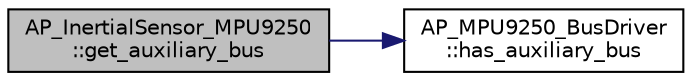 digraph "AP_InertialSensor_MPU9250::get_auxiliary_bus"
{
 // INTERACTIVE_SVG=YES
  edge [fontname="Helvetica",fontsize="10",labelfontname="Helvetica",labelfontsize="10"];
  node [fontname="Helvetica",fontsize="10",shape=record];
  rankdir="LR";
  Node1 [label="AP_InertialSensor_MPU9250\l::get_auxiliary_bus",height=0.2,width=0.4,color="black", fillcolor="grey75", style="filled", fontcolor="black"];
  Node1 -> Node2 [color="midnightblue",fontsize="10",style="solid",fontname="Helvetica"];
  Node2 [label="AP_MPU9250_BusDriver\l::has_auxiliary_bus",height=0.2,width=0.4,color="black", fillcolor="white", style="filled",URL="$classAP__MPU9250__BusDriver.html#a465978c9ebf74c29c2aef96301e83d16"];
}
